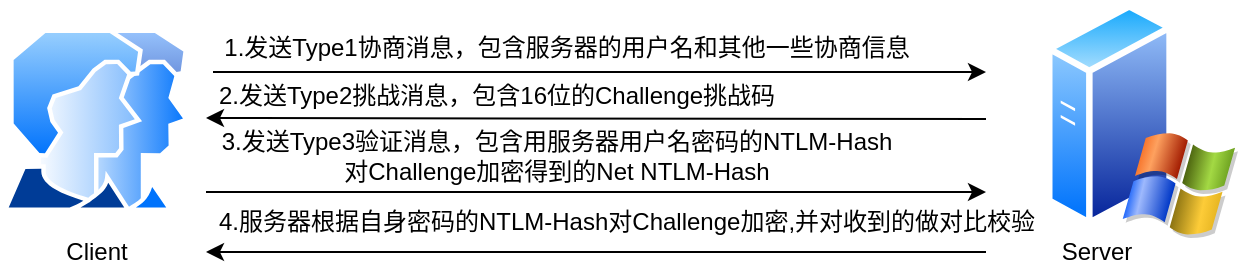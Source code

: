 <mxfile version="13.0.3" type="device"><diagram id="vSAnCLlnnA4Ig6w-tTLH" name="第 1 页"><mxGraphModel dx="1422" dy="822" grid="1" gridSize="10" guides="1" tooltips="1" connect="1" arrows="1" fold="1" page="1" pageScale="1" pageWidth="827" pageHeight="1169" math="0" shadow="0"><root><mxCell id="0"/><mxCell id="1" parent="0"/><mxCell id="TybMKcS1hFFdlkQ_7YXo-3" value="" style="aspect=fixed;perimeter=ellipsePerimeter;html=1;align=center;shadow=0;dashed=0;spacingTop=3;image;image=img/lib/active_directory/windows_server_2.svg;" vertex="1" parent="1"><mxGeometry x="600" y="124.17" width="96" height="120" as="geometry"/></mxCell><mxCell id="TybMKcS1hFFdlkQ_7YXo-6" value="" style="aspect=fixed;perimeter=ellipsePerimeter;html=1;align=center;shadow=0;dashed=0;spacingTop=3;image;image=img/lib/active_directory/user_accounts.svg;" vertex="1" parent="1"><mxGeometry x="77.74" y="138.33" width="94.51" height="91.67" as="geometry"/></mxCell><mxCell id="TybMKcS1hFFdlkQ_7YXo-7" value="Client" style="text;html=1;align=center;verticalAlign=middle;resizable=0;points=[];autosize=1;" vertex="1" parent="1"><mxGeometry x="100" y="240" width="50" height="20" as="geometry"/></mxCell><mxCell id="TybMKcS1hFFdlkQ_7YXo-8" value="Server" style="text;html=1;align=center;verticalAlign=middle;resizable=0;points=[];autosize=1;" vertex="1" parent="1"><mxGeometry x="600" y="240" width="50" height="20" as="geometry"/></mxCell><mxCell id="TybMKcS1hFFdlkQ_7YXo-9" value="" style="endArrow=classic;html=1;" edge="1" parent="1"><mxGeometry width="50" height="50" relative="1" as="geometry"><mxPoint x="183.5" y="160" as="sourcePoint"/><mxPoint x="570" y="160" as="targetPoint"/></mxGeometry></mxCell><mxCell id="TybMKcS1hFFdlkQ_7YXo-10" value="" style="endArrow=classic;html=1;" edge="1" parent="1"><mxGeometry width="50" height="50" relative="1" as="geometry"><mxPoint x="570" y="183.5" as="sourcePoint"/><mxPoint x="180" y="183" as="targetPoint"/></mxGeometry></mxCell><mxCell id="TybMKcS1hFFdlkQ_7YXo-11" value="" style="endArrow=classic;html=1;" edge="1" parent="1"><mxGeometry width="50" height="50" relative="1" as="geometry"><mxPoint x="180" y="220" as="sourcePoint"/><mxPoint x="570" y="220" as="targetPoint"/></mxGeometry></mxCell><mxCell id="TybMKcS1hFFdlkQ_7YXo-12" value="" style="endArrow=classic;html=1;" edge="1" parent="1"><mxGeometry width="50" height="50" relative="1" as="geometry"><mxPoint x="570" y="250" as="sourcePoint"/><mxPoint x="180" y="250" as="targetPoint"/></mxGeometry></mxCell><mxCell id="TybMKcS1hFFdlkQ_7YXo-13" value="1.发送Type1协商消息，包含服务器的用户名和其他一些协商信息" style="text;html=1;align=center;verticalAlign=middle;resizable=0;points=[];autosize=1;" vertex="1" parent="1"><mxGeometry x="180" y="138" width="360" height="20" as="geometry"/></mxCell><mxCell id="TybMKcS1hFFdlkQ_7YXo-14" value="2.发送Type2挑战消息，包含16位的Challenge挑战码" style="text;html=1;align=center;verticalAlign=middle;resizable=0;points=[];autosize=1;" vertex="1" parent="1"><mxGeometry x="180" y="162" width="290" height="20" as="geometry"/></mxCell><mxCell id="TybMKcS1hFFdlkQ_7YXo-15" value="3.发送Type3验证消息，包含用服务器用户名密码的NTLM-Hash&lt;br&gt;对Challenge加密得到的Net NTLM-Hash" style="text;html=1;align=center;verticalAlign=middle;resizable=0;points=[];autosize=1;" vertex="1" parent="1"><mxGeometry x="180" y="187" width="350" height="30" as="geometry"/></mxCell><mxCell id="TybMKcS1hFFdlkQ_7YXo-17" value="4.服务器根据自身密码的NTLM-Hash对Challenge加密,并对收到的做对比校验" style="text;html=1;align=center;verticalAlign=middle;resizable=0;points=[];autosize=1;" vertex="1" parent="1"><mxGeometry x="180" y="225" width="420" height="20" as="geometry"/></mxCell></root></mxGraphModel></diagram></mxfile>